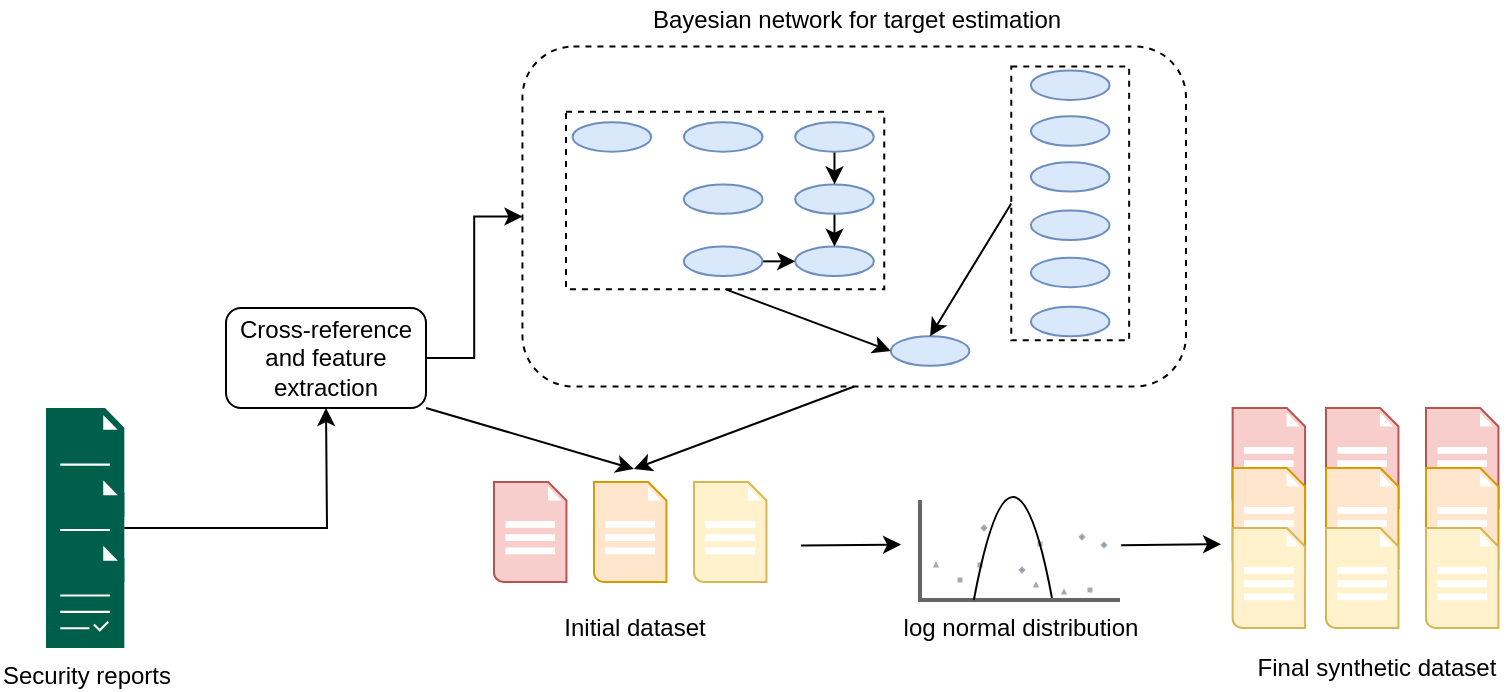 <mxfile version="13.7.9" type="device"><diagram id="NGlyifP9VDq3Oaqk6ALk" name="Page-1"><mxGraphModel dx="788" dy="604" grid="1" gridSize="10" guides="1" tooltips="1" connect="1" arrows="1" fold="1" page="1" pageScale="1" pageWidth="827" pageHeight="1169" math="0" shadow="0"><root><mxCell id="0"/><mxCell id="1" parent="0"/><mxCell id="LiNVeobHDOQDTAxU3lOu-11" value="" style="group" parent="1" vertex="1" connectable="0"><mxGeometry x="40" y="260" width="39.16" height="120" as="geometry"/></mxCell><mxCell id="LiNVeobHDOQDTAxU3lOu-5" value="" style="pointerEvents=1;shadow=0;dashed=0;html=1;strokeColor=none;fillColor=#005F4B;labelPosition=center;verticalLabelPosition=bottom;verticalAlign=top;align=center;outlineConnect=0;shape=mxgraph.veeam2.report;" parent="LiNVeobHDOQDTAxU3lOu-11" vertex="1"><mxGeometry width="39.16" height="54.545" as="geometry"/></mxCell><mxCell id="LiNVeobHDOQDTAxU3lOu-9" value="" style="pointerEvents=1;shadow=0;dashed=0;html=1;strokeColor=none;fillColor=#005F4B;labelPosition=center;verticalLabelPosition=bottom;verticalAlign=top;align=center;outlineConnect=0;shape=mxgraph.veeam2.report;" parent="LiNVeobHDOQDTAxU3lOu-11" vertex="1"><mxGeometry y="32.727" width="39.16" height="54.545" as="geometry"/></mxCell><mxCell id="LiNVeobHDOQDTAxU3lOu-10" value="Security reports" style="pointerEvents=1;shadow=0;dashed=0;html=1;strokeColor=none;fillColor=#005F4B;labelPosition=center;verticalLabelPosition=bottom;verticalAlign=top;align=center;outlineConnect=0;shape=mxgraph.veeam2.report;" parent="LiNVeobHDOQDTAxU3lOu-11" vertex="1"><mxGeometry y="65.455" width="39.16" height="54.545" as="geometry"/></mxCell><mxCell id="LiNVeobHDOQDTAxU3lOu-14" style="edgeStyle=orthogonalEdgeStyle;rounded=0;orthogonalLoop=1;jettySize=auto;html=1;" parent="1" source="LiNVeobHDOQDTAxU3lOu-9" edge="1"><mxGeometry relative="1" as="geometry"><mxPoint x="180" y="260" as="targetPoint"/></mxGeometry></mxCell><mxCell id="E_qXSBnRQN86phitCXP--57" style="edgeStyle=orthogonalEdgeStyle;rounded=0;jumpSize=6;orthogonalLoop=1;jettySize=auto;html=1;entryX=0;entryY=0.5;entryDx=0;entryDy=0;startSize=6;endSize=6;fontSize=10;" edge="1" parent="1" source="LiNVeobHDOQDTAxU3lOu-16" target="E_qXSBnRQN86phitCXP--55"><mxGeometry relative="1" as="geometry"/></mxCell><mxCell id="E_qXSBnRQN86phitCXP--59" style="rounded=0;jumpSize=6;orthogonalLoop=1;jettySize=auto;html=1;exitX=1;exitY=1;exitDx=0;exitDy=0;startSize=6;endSize=6;fontSize=10;entryX=0.5;entryY=0;entryDx=0;entryDy=0;" edge="1" parent="1" source="LiNVeobHDOQDTAxU3lOu-16"><mxGeometry relative="1" as="geometry"><mxPoint x="334" y="290.5" as="targetPoint"/></mxGeometry></mxCell><mxCell id="LiNVeobHDOQDTAxU3lOu-16" value="Cross-reference and feature extraction" style="rounded=1;whiteSpace=wrap;html=1;" parent="1" vertex="1"><mxGeometry x="130" y="210" width="100" height="50" as="geometry"/></mxCell><mxCell id="E_qXSBnRQN86phitCXP--60" style="edgeStyle=none;rounded=0;jumpSize=6;orthogonalLoop=1;jettySize=auto;html=1;exitX=0.5;exitY=1;exitDx=0;exitDy=0;startSize=6;endSize=6;fontSize=10;entryX=0.5;entryY=0;entryDx=0;entryDy=0;" edge="1" parent="1" source="E_qXSBnRQN86phitCXP--55"><mxGeometry relative="1" as="geometry"><mxPoint x="334" y="290.5" as="targetPoint"/></mxGeometry></mxCell><mxCell id="E_qXSBnRQN86phitCXP--65" style="edgeStyle=none;rounded=0;jumpSize=6;orthogonalLoop=1;jettySize=auto;html=1;startSize=6;endArrow=classic;endFill=1;endSize=6;fontSize=10;" edge="1" parent="1"><mxGeometry relative="1" as="geometry"><mxPoint x="467.53" y="328.25" as="targetPoint"/><mxPoint x="417.53" y="328.75" as="sourcePoint"/></mxGeometry></mxCell><mxCell id="E_qXSBnRQN86phitCXP--66" style="edgeStyle=none;rounded=0;jumpSize=6;orthogonalLoop=1;jettySize=auto;html=1;startSize=6;endArrow=classic;endFill=1;endSize=6;fontSize=10;" edge="1" parent="1"><mxGeometry relative="1" as="geometry"><mxPoint x="627.58" y="328.08" as="targetPoint"/><mxPoint x="577.58" y="328.58" as="sourcePoint"/></mxGeometry></mxCell><mxCell id="E_qXSBnRQN86phitCXP--62" value="&lt;font style=&quot;font-size: 12px&quot;&gt;Initial dataset&lt;/font&gt;" style="text;html=1;align=center;verticalAlign=middle;resizable=0;points=[];autosize=1;fontSize=10;" vertex="1" parent="1"><mxGeometry x="289" y="360" width="90" height="20" as="geometry"/></mxCell><mxCell id="E_qXSBnRQN86phitCXP--73" value="Final synthetic dataset" style="text;html=1;align=center;verticalAlign=middle;resizable=0;points=[];autosize=1;fontSize=12;" vertex="1" parent="1"><mxGeometry x="640" y="380" width="130" height="20" as="geometry"/></mxCell><mxCell id="E_qXSBnRQN86phitCXP--70" value="" style="shadow=0;dashed=0;html=1;strokeColor=#b85450;fillColor=#f8cecc;labelPosition=center;verticalLabelPosition=bottom;verticalAlign=top;align=center;outlineConnect=0;shape=mxgraph.veeam.2d.report;" vertex="1" parent="1"><mxGeometry x="633.31" y="260" width="36.22" height="50" as="geometry"/></mxCell><mxCell id="E_qXSBnRQN86phitCXP--71" value="" style="shadow=0;dashed=0;html=1;strokeColor=#d79b00;fillColor=#ffe6cc;labelPosition=center;verticalLabelPosition=bottom;verticalAlign=top;align=center;outlineConnect=0;shape=mxgraph.veeam.2d.report;" vertex="1" parent="1"><mxGeometry x="633.31" y="290" width="36.22" height="50" as="geometry"/></mxCell><mxCell id="E_qXSBnRQN86phitCXP--78" value="" style="group" vertex="1" connectable="0" parent="1"><mxGeometry x="278.22" y="56" width="331.78" height="193.27" as="geometry"/></mxCell><mxCell id="E_qXSBnRQN86phitCXP--58" value="Bayesian network for target estimation" style="text;html=1;align=center;verticalAlign=middle;resizable=0;points=[];autosize=1;fontSize=12;" vertex="1" parent="E_qXSBnRQN86phitCXP--78"><mxGeometry x="56.78" width="220" height="20" as="geometry"/></mxCell><mxCell id="E_qXSBnRQN86phitCXP--55" value="" style="rounded=1;whiteSpace=wrap;html=1;dashed=1;fillColor=none;fontSize=10;" vertex="1" parent="E_qXSBnRQN86phitCXP--78"><mxGeometry y="23.27" width="331.78" height="170" as="geometry"/></mxCell><mxCell id="E_qXSBnRQN86phitCXP--3" value="" style="rounded=0;whiteSpace=wrap;html=1;fillColor=none;dashed=1;" vertex="1" parent="E_qXSBnRQN86phitCXP--78"><mxGeometry x="21.78" y="55.861" width="159.122" height="88.728" as="geometry"/></mxCell><mxCell id="E_qXSBnRQN86phitCXP--4" value="" style="ellipse;whiteSpace=wrap;html=1;fillColor=#dae8fc;strokeColor=#6c8ebf;" vertex="1" parent="E_qXSBnRQN86phitCXP--78"><mxGeometry x="184.176" y="168.163" width="39.289" height="14.734" as="geometry"/></mxCell><mxCell id="E_qXSBnRQN86phitCXP--5" style="rounded=0;orthogonalLoop=1;jettySize=auto;html=1;exitX=0;exitY=0.5;exitDx=0;exitDy=0;entryX=0.5;entryY=0;entryDx=0;entryDy=0;" edge="1" parent="E_qXSBnRQN86phitCXP--78" source="E_qXSBnRQN86phitCXP--22" target="E_qXSBnRQN86phitCXP--4"><mxGeometry x="19.816" y="33.27" as="geometry"/></mxCell><mxCell id="E_qXSBnRQN86phitCXP--6" style="rounded=0;orthogonalLoop=1;jettySize=auto;html=1;exitX=0.5;exitY=1;exitDx=0;exitDy=0;entryX=0;entryY=0.5;entryDx=0;entryDy=0;" edge="1" parent="E_qXSBnRQN86phitCXP--78" source="E_qXSBnRQN86phitCXP--3" target="E_qXSBnRQN86phitCXP--4"><mxGeometry x="19.816" y="33.27" as="geometry"/></mxCell><mxCell id="E_qXSBnRQN86phitCXP--15" value="" style="ellipse;whiteSpace=wrap;html=1;fillColor=#dae8fc;strokeColor=#6c8ebf;" vertex="1" parent="E_qXSBnRQN86phitCXP--78"><mxGeometry x="136.374" y="123.308" width="39.289" height="14.734" as="geometry"/></mxCell><mxCell id="E_qXSBnRQN86phitCXP--16" style="edgeStyle=orthogonalEdgeStyle;rounded=0;orthogonalLoop=1;jettySize=auto;html=1;exitX=1;exitY=0.5;exitDx=0;exitDy=0;entryX=0;entryY=0.5;entryDx=0;entryDy=0;" edge="1" parent="E_qXSBnRQN86phitCXP--78" source="E_qXSBnRQN86phitCXP--17" target="E_qXSBnRQN86phitCXP--15"><mxGeometry x="76.785" y="87.948" as="geometry"/></mxCell><mxCell id="E_qXSBnRQN86phitCXP--17" value="" style="ellipse;whiteSpace=wrap;html=1;fillColor=#dae8fc;strokeColor=#6c8ebf;" vertex="1" parent="E_qXSBnRQN86phitCXP--78"><mxGeometry x="80.714" y="123.308" width="39.289" height="14.734" as="geometry"/></mxCell><mxCell id="E_qXSBnRQN86phitCXP--18" style="edgeStyle=orthogonalEdgeStyle;rounded=0;orthogonalLoop=1;jettySize=auto;html=1;exitX=0.5;exitY=1;exitDx=0;exitDy=0;entryX=0.5;entryY=0;entryDx=0;entryDy=0;" edge="1" parent="E_qXSBnRQN86phitCXP--78" source="E_qXSBnRQN86phitCXP--19" target="E_qXSBnRQN86phitCXP--15"><mxGeometry x="76.785" y="87.948" as="geometry"/></mxCell><mxCell id="E_qXSBnRQN86phitCXP--19" value="" style="ellipse;whiteSpace=wrap;html=1;fillColor=#dae8fc;strokeColor=#6c8ebf;" vertex="1" parent="E_qXSBnRQN86phitCXP--78"><mxGeometry x="136.374" y="92.204" width="39.289" height="14.734" as="geometry"/></mxCell><mxCell id="E_qXSBnRQN86phitCXP--20" value="" style="ellipse;whiteSpace=wrap;html=1;fillColor=#dae8fc;strokeColor=#6c8ebf;" vertex="1" parent="E_qXSBnRQN86phitCXP--78"><mxGeometry x="80.714" y="92.204" width="39.289" height="14.734" as="geometry"/></mxCell><mxCell id="E_qXSBnRQN86phitCXP--21" value="" style="ellipse;whiteSpace=wrap;html=1;fillColor=#dae8fc;strokeColor=#6c8ebf;" vertex="1" parent="E_qXSBnRQN86phitCXP--78"><mxGeometry x="80.714" y="61.1" width="39.289" height="14.734" as="geometry"/></mxCell><mxCell id="E_qXSBnRQN86phitCXP--22" value="" style="rounded=0;whiteSpace=wrap;html=1;fillColor=none;dashed=1;" vertex="1" parent="E_qXSBnRQN86phitCXP--78"><mxGeometry x="244.42" y="33.27" width="58.934" height="136.858" as="geometry"/></mxCell><mxCell id="E_qXSBnRQN86phitCXP--23" value="" style="ellipse;whiteSpace=wrap;html=1;fillColor=#dae8fc;strokeColor=#6c8ebf;" vertex="1" parent="E_qXSBnRQN86phitCXP--78"><mxGeometry x="254.243" y="58.153" width="39.289" height="14.734" as="geometry"/></mxCell><mxCell id="E_qXSBnRQN86phitCXP--24" value="" style="ellipse;whiteSpace=wrap;html=1;fillColor=#dae8fc;strokeColor=#6c8ebf;" vertex="1" parent="E_qXSBnRQN86phitCXP--78"><mxGeometry x="254.243" y="81.072" width="39.289" height="14.734" as="geometry"/></mxCell><mxCell id="E_qXSBnRQN86phitCXP--25" value="" style="ellipse;whiteSpace=wrap;html=1;fillColor=#dae8fc;strokeColor=#6c8ebf;" vertex="1" parent="E_qXSBnRQN86phitCXP--78"><mxGeometry x="254.243" y="128.874" width="39.289" height="14.734" as="geometry"/></mxCell><mxCell id="E_qXSBnRQN86phitCXP--26" value="" style="ellipse;whiteSpace=wrap;html=1;fillColor=#dae8fc;strokeColor=#6c8ebf;" vertex="1" parent="E_qXSBnRQN86phitCXP--78"><mxGeometry x="254.243" y="35.234" width="39.289" height="14.734" as="geometry"/></mxCell><mxCell id="E_qXSBnRQN86phitCXP--27" value="" style="ellipse;whiteSpace=wrap;html=1;fillColor=#dae8fc;strokeColor=#6c8ebf;" vertex="1" parent="E_qXSBnRQN86phitCXP--78"><mxGeometry x="254.243" y="153.43" width="39.289" height="14.734" as="geometry"/></mxCell><mxCell id="E_qXSBnRQN86phitCXP--28" value="" style="ellipse;whiteSpace=wrap;html=1;fillColor=#dae8fc;strokeColor=#6c8ebf;" vertex="1" parent="E_qXSBnRQN86phitCXP--78"><mxGeometry x="254.243" y="105.3" width="39.289" height="14.734" as="geometry"/></mxCell><mxCell id="E_qXSBnRQN86phitCXP--36" style="edgeStyle=orthogonalEdgeStyle;rounded=0;orthogonalLoop=1;jettySize=auto;html=1;exitX=0.5;exitY=1;exitDx=0;exitDy=0;entryX=0.5;entryY=0;entryDx=0;entryDy=0;" edge="1" parent="E_qXSBnRQN86phitCXP--78" source="E_qXSBnRQN86phitCXP--37" target="E_qXSBnRQN86phitCXP--19"><mxGeometry x="19.816" y="33.27" as="geometry"/></mxCell><mxCell id="E_qXSBnRQN86phitCXP--37" value="" style="ellipse;whiteSpace=wrap;html=1;fillColor=#dae8fc;strokeColor=#6c8ebf;" vertex="1" parent="E_qXSBnRQN86phitCXP--78"><mxGeometry x="136.374" y="61.1" width="39.289" height="14.734" as="geometry"/></mxCell><mxCell id="E_qXSBnRQN86phitCXP--38" value="" style="ellipse;whiteSpace=wrap;html=1;fillColor=#dae8fc;strokeColor=#6c8ebf;" vertex="1" parent="E_qXSBnRQN86phitCXP--78"><mxGeometry x="25.054" y="61.1" width="39.289" height="14.734" as="geometry"/></mxCell><mxCell id="E_qXSBnRQN86phitCXP--80" value="" style="group" vertex="1" connectable="0" parent="1"><mxGeometry x="477.0" y="303" width="100" height="53" as="geometry"/></mxCell><mxCell id="E_qXSBnRQN86phitCXP--63" value="&lt;font style=&quot;font-size: 12px&quot;&gt;log normal distribution&lt;/font&gt;" style="verticalLabelPosition=bottom;shadow=0;dashed=0;align=center;html=1;verticalAlign=top;strokeWidth=1;shape=mxgraph.mockup.graphics.plotChart;strokeColor=none;strokeColor2=#aaaaaa;strokeColor3=#666666;fillColor2=#99aaff,#0022ff,#008cff;fillColor=none;fontSize=10;" vertex="1" parent="E_qXSBnRQN86phitCXP--80"><mxGeometry y="3" width="100" height="50" as="geometry"/></mxCell><mxCell id="E_qXSBnRQN86phitCXP--64" value="" style="curved=1;endArrow=none;html=1;fontSize=10;entryX=0.565;entryY=0.909;entryDx=0;entryDy=0;entryPerimeter=0;endFill=0;" edge="1" parent="E_qXSBnRQN86phitCXP--80"><mxGeometry width="50" height="50" relative="1" as="geometry"><mxPoint x="26.91" y="53" as="sourcePoint"/><mxPoint x="65.97" y="51.95" as="targetPoint"/><Array as="points"><mxPoint x="26.91" y="53"/><mxPoint x="36.91"/><mxPoint x="56.91" y="3"/></Array></mxGeometry></mxCell><mxCell id="E_qXSBnRQN86phitCXP--68" value="" style="shadow=0;dashed=0;html=1;strokeColor=#b85450;fillColor=#f8cecc;labelPosition=center;verticalLabelPosition=bottom;verticalAlign=top;align=center;outlineConnect=0;shape=mxgraph.veeam.2d.report;" vertex="1" parent="1"><mxGeometry x="264" y="297" width="36.22" height="50" as="geometry"/></mxCell><mxCell id="E_qXSBnRQN86phitCXP--76" value="" style="shadow=0;dashed=0;html=1;strokeColor=#d6b656;fillColor=#fff2cc;labelPosition=center;verticalLabelPosition=bottom;verticalAlign=top;align=center;outlineConnect=0;shape=mxgraph.veeam.2d.report;" vertex="1" parent="1"><mxGeometry x="364" y="297" width="36.22" height="50" as="geometry"/></mxCell><mxCell id="E_qXSBnRQN86phitCXP--67" value="" style="shadow=0;dashed=0;html=1;strokeColor=#d79b00;fillColor=#ffe6cc;labelPosition=center;verticalLabelPosition=bottom;verticalAlign=top;align=center;outlineConnect=0;shape=mxgraph.veeam.2d.report;" vertex="1" parent="1"><mxGeometry x="314" y="297" width="36.22" height="50" as="geometry"/></mxCell><mxCell id="E_qXSBnRQN86phitCXP--81" value="" style="shadow=0;dashed=0;html=1;labelPosition=center;verticalLabelPosition=bottom;verticalAlign=top;align=center;outlineConnect=0;shape=mxgraph.veeam.2d.report;fillColor=#fff2cc;strokeColor=#d6b656;" vertex="1" parent="1"><mxGeometry x="633.31" y="320" width="36.22" height="50" as="geometry"/></mxCell><mxCell id="E_qXSBnRQN86phitCXP--82" value="" style="shadow=0;dashed=0;html=1;strokeColor=#b85450;fillColor=#f8cecc;labelPosition=center;verticalLabelPosition=bottom;verticalAlign=top;align=center;outlineConnect=0;shape=mxgraph.veeam.2d.report;" vertex="1" parent="1"><mxGeometry x="680" y="260" width="36.22" height="50" as="geometry"/></mxCell><mxCell id="E_qXSBnRQN86phitCXP--83" value="" style="shadow=0;dashed=0;html=1;strokeColor=#d79b00;fillColor=#ffe6cc;labelPosition=center;verticalLabelPosition=bottom;verticalAlign=top;align=center;outlineConnect=0;shape=mxgraph.veeam.2d.report;" vertex="1" parent="1"><mxGeometry x="680" y="290" width="36.22" height="50" as="geometry"/></mxCell><mxCell id="E_qXSBnRQN86phitCXP--84" value="" style="shadow=0;dashed=0;html=1;labelPosition=center;verticalLabelPosition=bottom;verticalAlign=top;align=center;outlineConnect=0;shape=mxgraph.veeam.2d.report;fillColor=#fff2cc;strokeColor=#d6b656;" vertex="1" parent="1"><mxGeometry x="680" y="320" width="36.22" height="50" as="geometry"/></mxCell><mxCell id="E_qXSBnRQN86phitCXP--85" value="" style="shadow=0;dashed=0;html=1;strokeColor=#b85450;fillColor=#f8cecc;labelPosition=center;verticalLabelPosition=bottom;verticalAlign=top;align=center;outlineConnect=0;shape=mxgraph.veeam.2d.report;" vertex="1" parent="1"><mxGeometry x="730" y="260" width="36.22" height="50" as="geometry"/></mxCell><mxCell id="E_qXSBnRQN86phitCXP--86" value="" style="shadow=0;dashed=0;html=1;strokeColor=#d79b00;fillColor=#ffe6cc;labelPosition=center;verticalLabelPosition=bottom;verticalAlign=top;align=center;outlineConnect=0;shape=mxgraph.veeam.2d.report;" vertex="1" parent="1"><mxGeometry x="730" y="290" width="36.22" height="50" as="geometry"/></mxCell><mxCell id="E_qXSBnRQN86phitCXP--87" value="" style="shadow=0;dashed=0;html=1;labelPosition=center;verticalLabelPosition=bottom;verticalAlign=top;align=center;outlineConnect=0;shape=mxgraph.veeam.2d.report;fillColor=#fff2cc;strokeColor=#d6b656;" vertex="1" parent="1"><mxGeometry x="730" y="320" width="36.22" height="50" as="geometry"/></mxCell></root></mxGraphModel></diagram></mxfile>